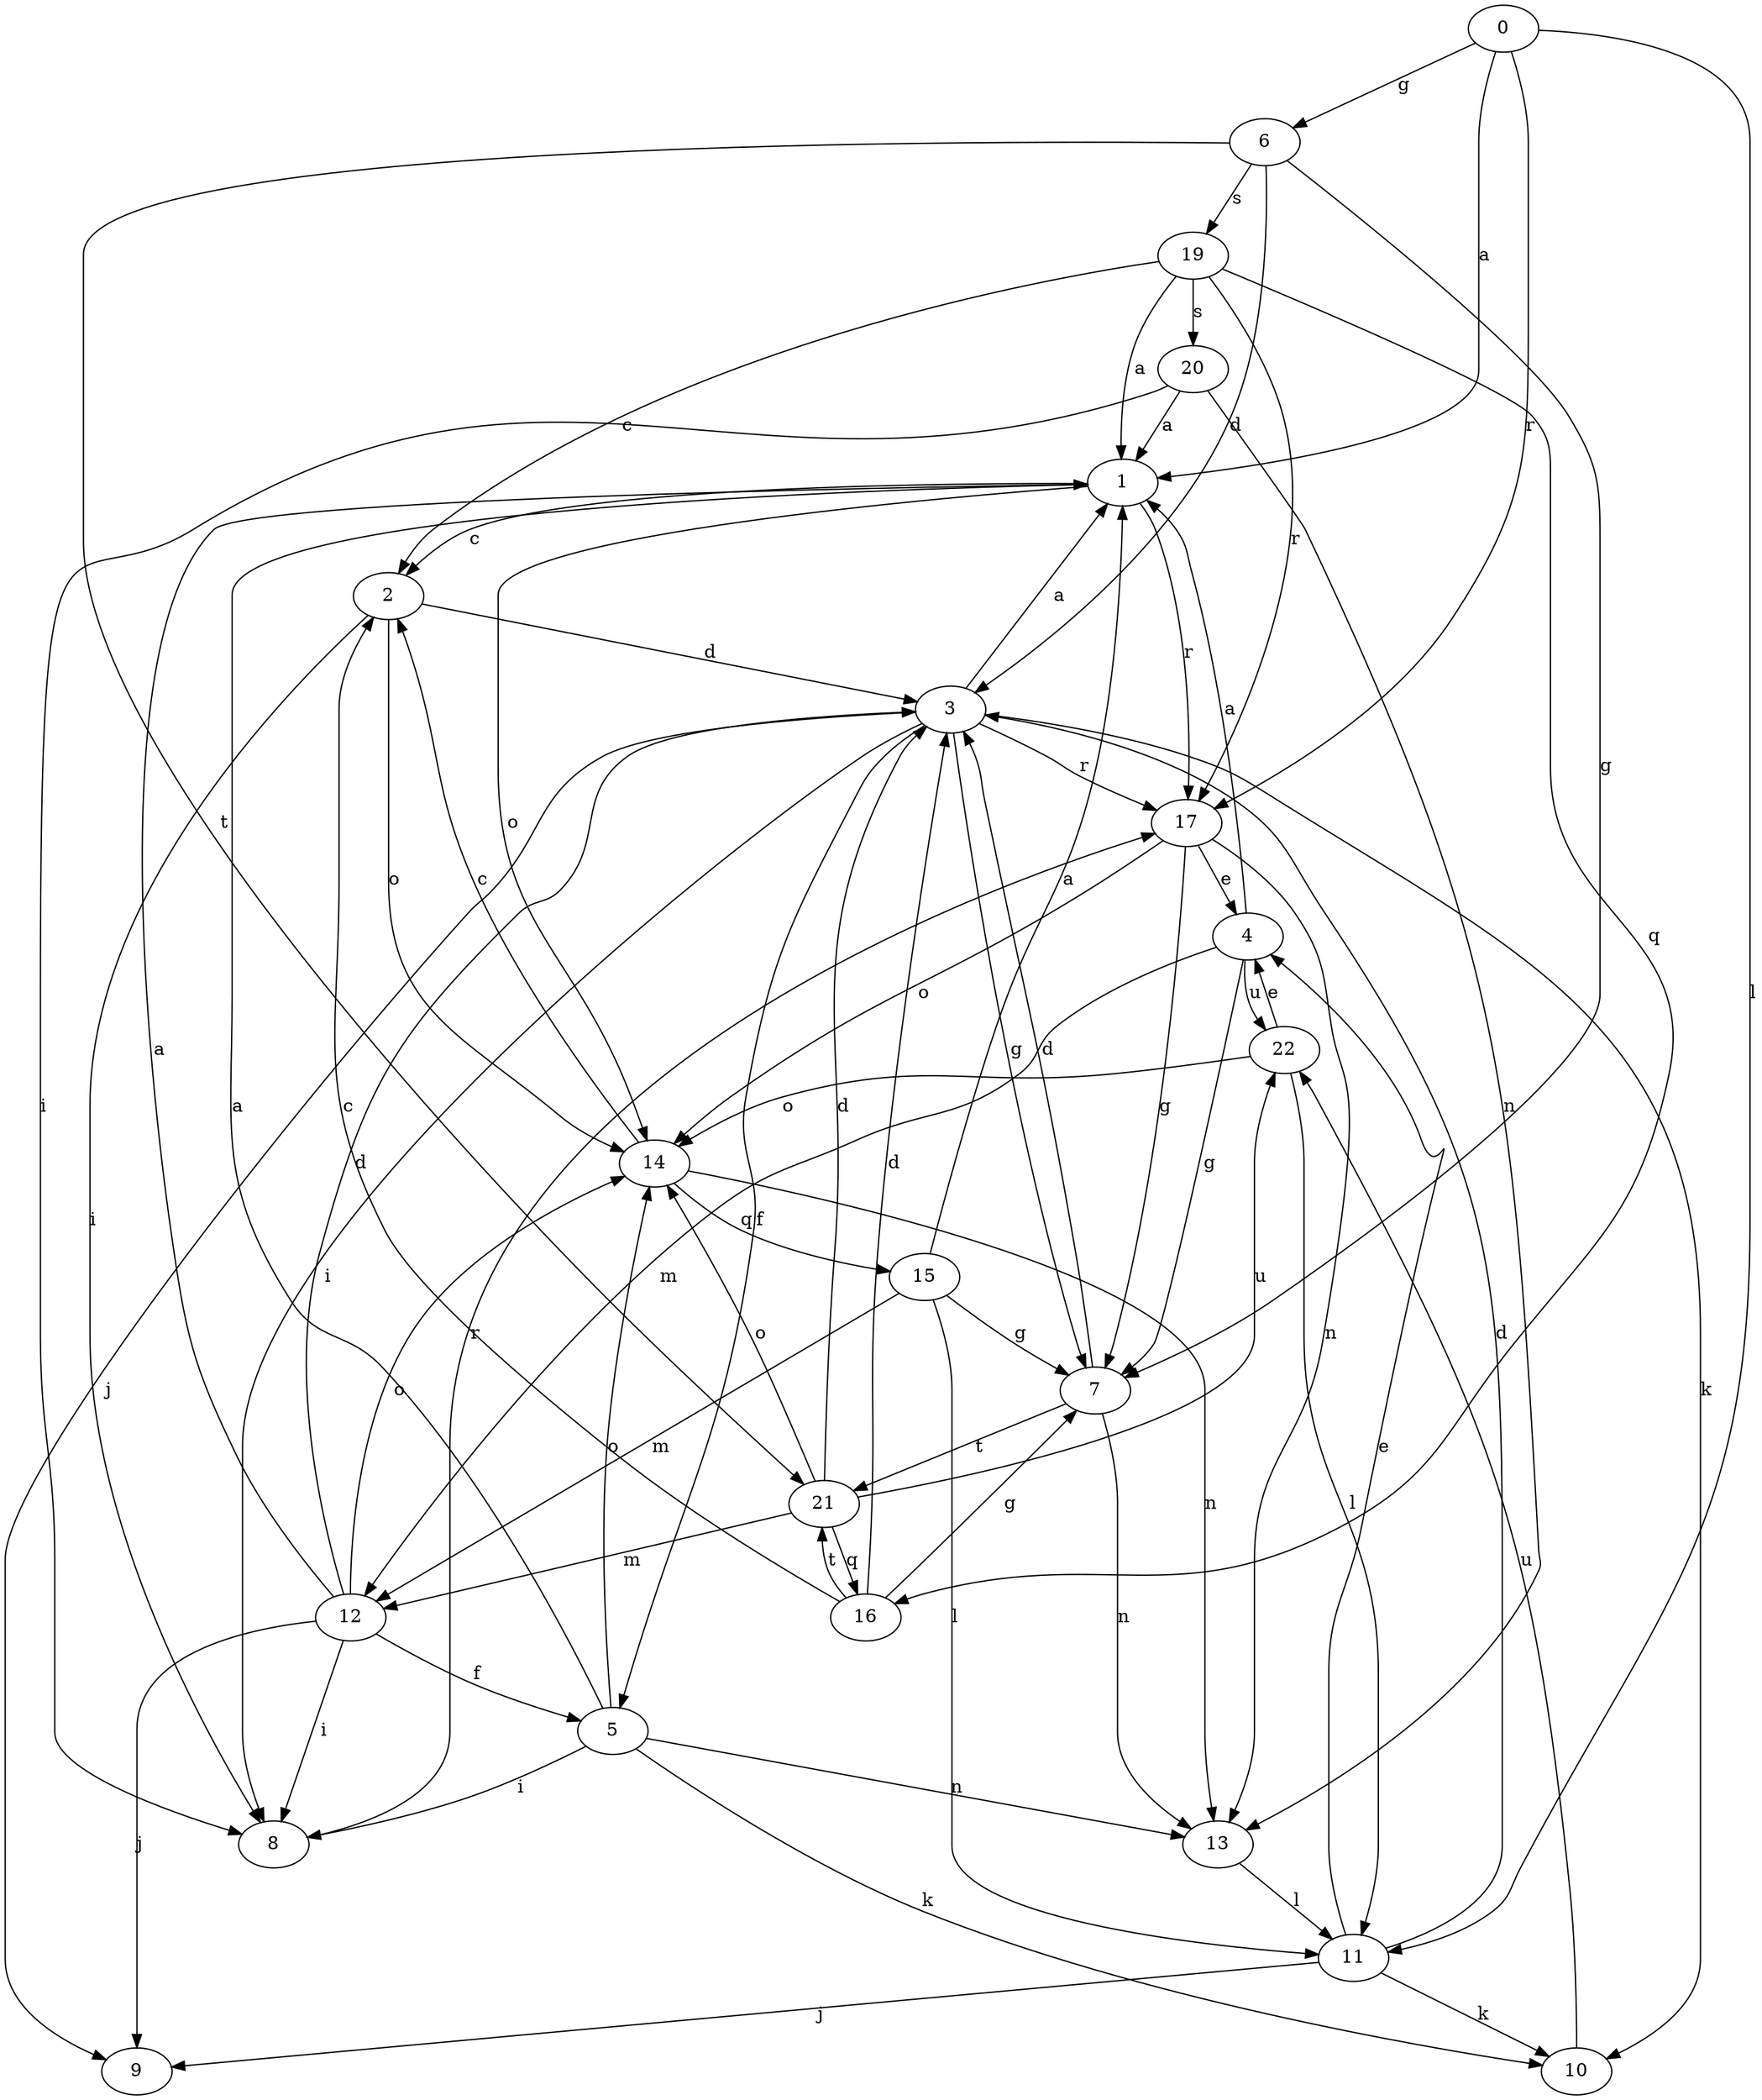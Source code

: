strict digraph  {
1;
2;
3;
4;
5;
6;
7;
8;
9;
10;
11;
12;
13;
14;
15;
16;
0;
17;
19;
20;
21;
22;
1 -> 2  [label=c];
1 -> 14  [label=o];
1 -> 17  [label=r];
2 -> 3  [label=d];
2 -> 8  [label=i];
2 -> 14  [label=o];
3 -> 1  [label=a];
3 -> 5  [label=f];
3 -> 7  [label=g];
3 -> 8  [label=i];
3 -> 9  [label=j];
3 -> 10  [label=k];
3 -> 17  [label=r];
4 -> 1  [label=a];
4 -> 7  [label=g];
4 -> 12  [label=m];
4 -> 22  [label=u];
5 -> 1  [label=a];
5 -> 8  [label=i];
5 -> 10  [label=k];
5 -> 13  [label=n];
5 -> 14  [label=o];
6 -> 3  [label=d];
6 -> 7  [label=g];
6 -> 19  [label=s];
6 -> 21  [label=t];
7 -> 3  [label=d];
7 -> 13  [label=n];
7 -> 21  [label=t];
8 -> 17  [label=r];
10 -> 22  [label=u];
11 -> 3  [label=d];
11 -> 4  [label=e];
11 -> 9  [label=j];
11 -> 10  [label=k];
12 -> 1  [label=a];
12 -> 3  [label=d];
12 -> 5  [label=f];
12 -> 8  [label=i];
12 -> 9  [label=j];
12 -> 14  [label=o];
13 -> 11  [label=l];
14 -> 2  [label=c];
14 -> 13  [label=n];
14 -> 15  [label=q];
15 -> 1  [label=a];
15 -> 7  [label=g];
15 -> 11  [label=l];
15 -> 12  [label=m];
16 -> 2  [label=c];
16 -> 3  [label=d];
16 -> 7  [label=g];
16 -> 21  [label=t];
0 -> 1  [label=a];
0 -> 6  [label=g];
0 -> 11  [label=l];
0 -> 17  [label=r];
17 -> 4  [label=e];
17 -> 7  [label=g];
17 -> 13  [label=n];
17 -> 14  [label=o];
19 -> 1  [label=a];
19 -> 2  [label=c];
19 -> 16  [label=q];
19 -> 17  [label=r];
19 -> 20  [label=s];
20 -> 1  [label=a];
20 -> 8  [label=i];
20 -> 13  [label=n];
21 -> 3  [label=d];
21 -> 12  [label=m];
21 -> 14  [label=o];
21 -> 16  [label=q];
21 -> 22  [label=u];
22 -> 4  [label=e];
22 -> 11  [label=l];
22 -> 14  [label=o];
}

